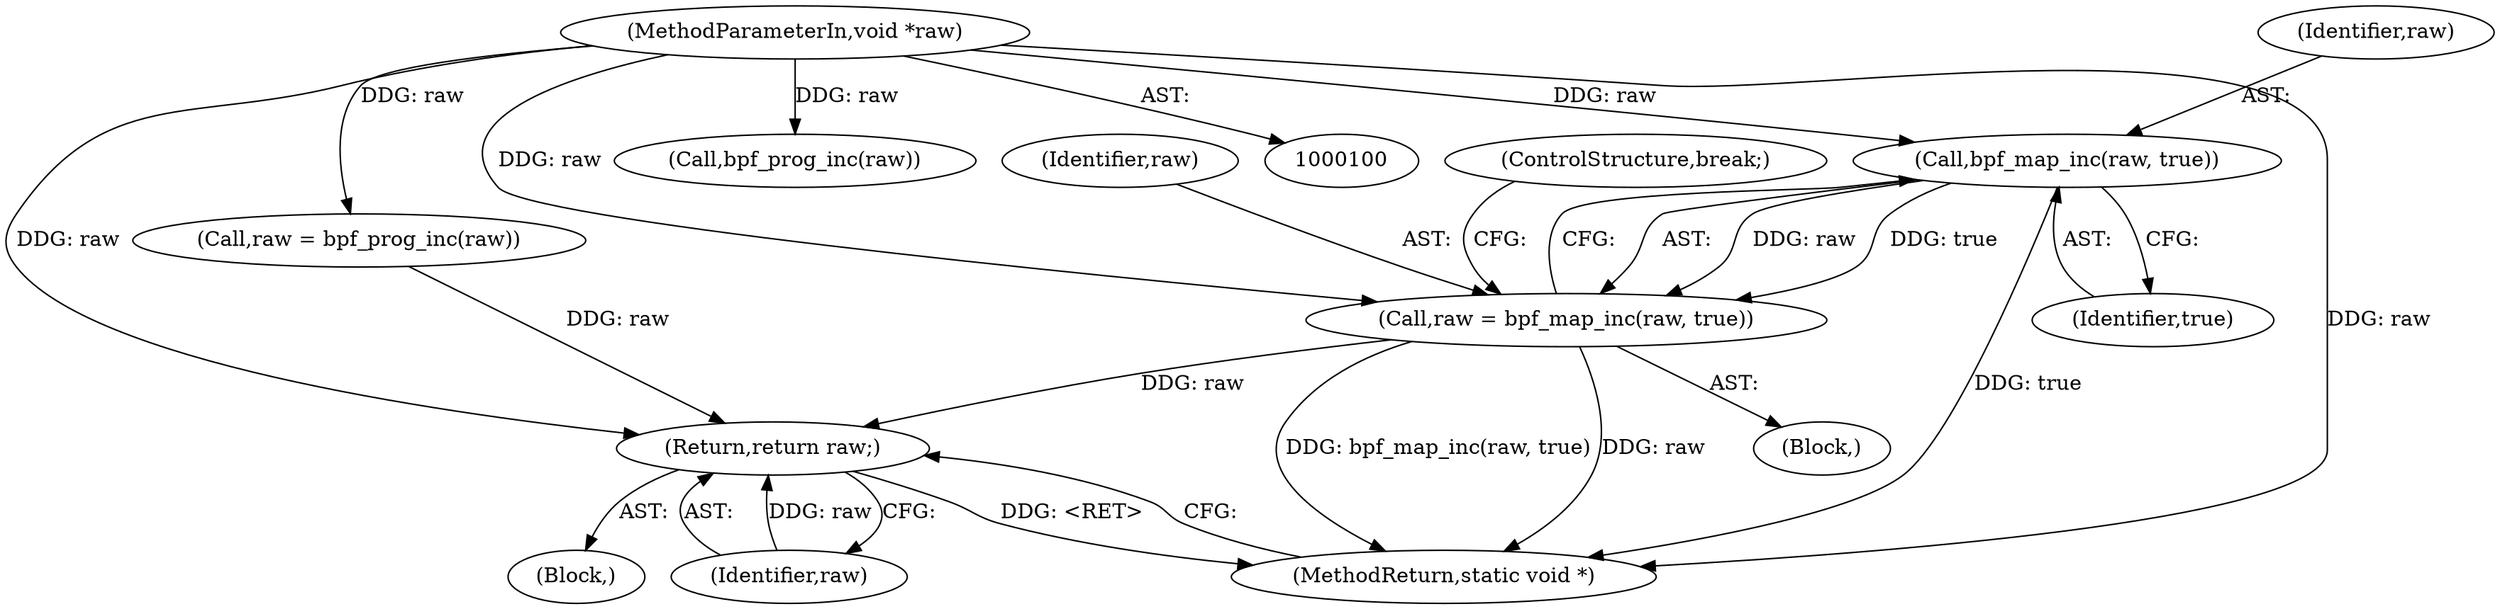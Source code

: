 digraph "0_linux_92117d8443bc5afacc8d5ba82e541946310f106e@pointer" {
"1000116" [label="(Call,bpf_map_inc(raw, true))"];
"1000101" [label="(MethodParameterIn,void *raw)"];
"1000114" [label="(Call,raw = bpf_map_inc(raw, true))"];
"1000124" [label="(Return,return raw;)"];
"1000108" [label="(Call,raw = bpf_prog_inc(raw))"];
"1000116" [label="(Call,bpf_map_inc(raw, true))"];
"1000110" [label="(Call,bpf_prog_inc(raw))"];
"1000115" [label="(Identifier,raw)"];
"1000119" [label="(ControlStructure,break;)"];
"1000117" [label="(Identifier,raw)"];
"1000103" [label="(Block,)"];
"1000124" [label="(Return,return raw;)"];
"1000125" [label="(Identifier,raw)"];
"1000118" [label="(Identifier,true)"];
"1000126" [label="(MethodReturn,static void *)"];
"1000106" [label="(Block,)"];
"1000101" [label="(MethodParameterIn,void *raw)"];
"1000114" [label="(Call,raw = bpf_map_inc(raw, true))"];
"1000116" -> "1000114"  [label="AST: "];
"1000116" -> "1000118"  [label="CFG: "];
"1000117" -> "1000116"  [label="AST: "];
"1000118" -> "1000116"  [label="AST: "];
"1000114" -> "1000116"  [label="CFG: "];
"1000116" -> "1000126"  [label="DDG: true"];
"1000116" -> "1000114"  [label="DDG: raw"];
"1000116" -> "1000114"  [label="DDG: true"];
"1000101" -> "1000116"  [label="DDG: raw"];
"1000101" -> "1000100"  [label="AST: "];
"1000101" -> "1000126"  [label="DDG: raw"];
"1000101" -> "1000108"  [label="DDG: raw"];
"1000101" -> "1000110"  [label="DDG: raw"];
"1000101" -> "1000114"  [label="DDG: raw"];
"1000101" -> "1000124"  [label="DDG: raw"];
"1000114" -> "1000106"  [label="AST: "];
"1000115" -> "1000114"  [label="AST: "];
"1000119" -> "1000114"  [label="CFG: "];
"1000114" -> "1000126"  [label="DDG: bpf_map_inc(raw, true)"];
"1000114" -> "1000126"  [label="DDG: raw"];
"1000114" -> "1000124"  [label="DDG: raw"];
"1000124" -> "1000103"  [label="AST: "];
"1000124" -> "1000125"  [label="CFG: "];
"1000125" -> "1000124"  [label="AST: "];
"1000126" -> "1000124"  [label="CFG: "];
"1000124" -> "1000126"  [label="DDG: <RET>"];
"1000125" -> "1000124"  [label="DDG: raw"];
"1000108" -> "1000124"  [label="DDG: raw"];
}
